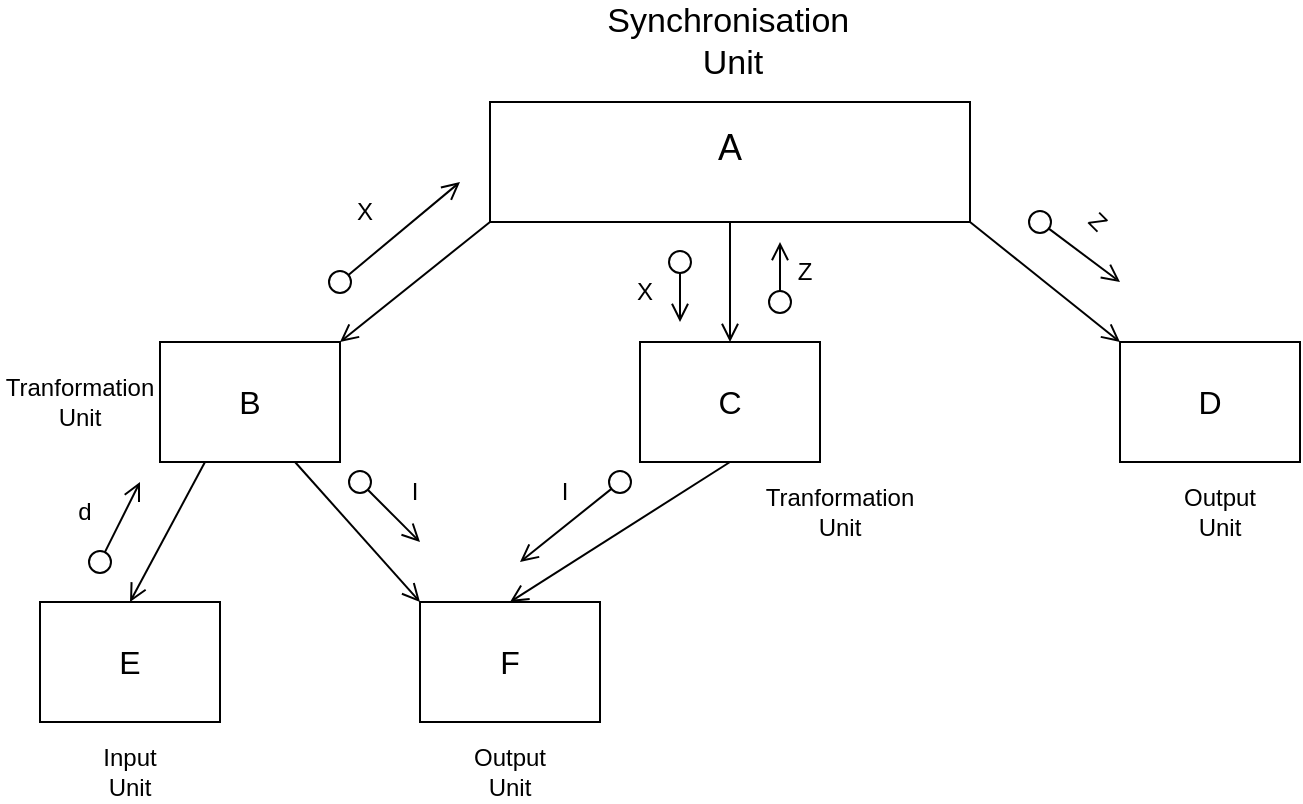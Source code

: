 <mxfile version="25.0.2">
  <diagram name="Page-1" id="kbM60ReMTpIU0pnQNgr1">
    <mxGraphModel dx="743" dy="487" grid="1" gridSize="10" guides="1" tooltips="1" connect="1" arrows="1" fold="1" page="1" pageScale="1" pageWidth="850" pageHeight="1100" math="0" shadow="0">
      <root>
        <mxCell id="0" />
        <mxCell id="1" parent="0" />
        <mxCell id="r5RCpxfs6dANwd4lEPis-1" value="&lt;span style=&quot;font-size: 18px;&quot;&gt;A&lt;/span&gt;&lt;br&gt;&lt;div&gt;&lt;br&gt;&lt;/div&gt;" style="rounded=0;whiteSpace=wrap;html=1;fillColor=none;" vertex="1" parent="1">
          <mxGeometry x="255" y="80" width="240" height="60" as="geometry" />
        </mxCell>
        <mxCell id="r5RCpxfs6dANwd4lEPis-3" value="&lt;font style=&quot;font-size: 16px;&quot;&gt;D&lt;/font&gt;" style="rounded=0;whiteSpace=wrap;html=1;fillColor=none;" vertex="1" parent="1">
          <mxGeometry x="570" y="200" width="90" height="60" as="geometry" />
        </mxCell>
        <mxCell id="r5RCpxfs6dANwd4lEPis-4" value="&lt;font style=&quot;font-size: 16px;&quot;&gt;C&lt;/font&gt;" style="rounded=0;whiteSpace=wrap;html=1;fillColor=none;" vertex="1" parent="1">
          <mxGeometry x="330" y="200" width="90" height="60" as="geometry" />
        </mxCell>
        <mxCell id="r5RCpxfs6dANwd4lEPis-5" value="&lt;font style=&quot;font-size: 16px;&quot;&gt;B&lt;/font&gt;" style="rounded=0;whiteSpace=wrap;html=1;fillColor=none;" vertex="1" parent="1">
          <mxGeometry x="90" y="200" width="90" height="60" as="geometry" />
        </mxCell>
        <mxCell id="r5RCpxfs6dANwd4lEPis-6" value="&lt;font style=&quot;font-size: 16px;&quot;&gt;F&lt;/font&gt;" style="rounded=0;whiteSpace=wrap;html=1;fillColor=none;" vertex="1" parent="1">
          <mxGeometry x="220" y="330" width="90" height="60" as="geometry" />
        </mxCell>
        <mxCell id="r5RCpxfs6dANwd4lEPis-7" value="&lt;font style=&quot;font-size: 16px;&quot;&gt;E&lt;/font&gt;" style="rounded=0;whiteSpace=wrap;html=1;fillColor=none;" vertex="1" parent="1">
          <mxGeometry x="30" y="330" width="90" height="60" as="geometry" />
        </mxCell>
        <mxCell id="r5RCpxfs6dANwd4lEPis-8" value="" style="endArrow=open;endSize=7;html=1;rounded=0;exitX=0.5;exitY=1;exitDx=0;exitDy=0;entryX=0.5;entryY=0;entryDx=0;entryDy=0;" edge="1" parent="1" source="r5RCpxfs6dANwd4lEPis-1" target="r5RCpxfs6dANwd4lEPis-4">
          <mxGeometry width="160" relative="1" as="geometry">
            <mxPoint x="450" y="300" as="sourcePoint" />
            <mxPoint x="600" y="300" as="targetPoint" />
          </mxGeometry>
        </mxCell>
        <mxCell id="r5RCpxfs6dANwd4lEPis-9" value="" style="endArrow=open;endSize=7;html=1;rounded=0;exitX=1;exitY=1;exitDx=0;exitDy=0;entryX=0;entryY=0;entryDx=0;entryDy=0;" edge="1" parent="1" source="r5RCpxfs6dANwd4lEPis-1" target="r5RCpxfs6dANwd4lEPis-3">
          <mxGeometry width="160" relative="1" as="geometry">
            <mxPoint x="460" y="310" as="sourcePoint" />
            <mxPoint x="610" y="310" as="targetPoint" />
          </mxGeometry>
        </mxCell>
        <mxCell id="r5RCpxfs6dANwd4lEPis-10" value="" style="endArrow=open;endSize=7;html=1;rounded=0;exitX=0;exitY=1;exitDx=0;exitDy=0;entryX=1;entryY=0;entryDx=0;entryDy=0;" edge="1" parent="1" source="r5RCpxfs6dANwd4lEPis-1" target="r5RCpxfs6dANwd4lEPis-5">
          <mxGeometry width="160" relative="1" as="geometry">
            <mxPoint x="470" y="320" as="sourcePoint" />
            <mxPoint x="620" y="320" as="targetPoint" />
          </mxGeometry>
        </mxCell>
        <mxCell id="r5RCpxfs6dANwd4lEPis-11" value="" style="endArrow=open;endSize=7;html=1;rounded=0;exitX=0.5;exitY=1;exitDx=0;exitDy=0;entryX=0.5;entryY=0;entryDx=0;entryDy=0;" edge="1" parent="1" source="r5RCpxfs6dANwd4lEPis-4" target="r5RCpxfs6dANwd4lEPis-6">
          <mxGeometry width="160" relative="1" as="geometry">
            <mxPoint x="480" y="330" as="sourcePoint" />
            <mxPoint x="630" y="330" as="targetPoint" />
          </mxGeometry>
        </mxCell>
        <mxCell id="r5RCpxfs6dANwd4lEPis-12" value="" style="endArrow=open;endSize=7;html=1;rounded=0;exitX=0.75;exitY=1;exitDx=0;exitDy=0;entryX=0;entryY=0;entryDx=0;entryDy=0;" edge="1" parent="1" source="r5RCpxfs6dANwd4lEPis-5" target="r5RCpxfs6dANwd4lEPis-6">
          <mxGeometry width="160" relative="1" as="geometry">
            <mxPoint x="490" y="340" as="sourcePoint" />
            <mxPoint x="640" y="340" as="targetPoint" />
          </mxGeometry>
        </mxCell>
        <mxCell id="r5RCpxfs6dANwd4lEPis-13" value="" style="endArrow=open;endSize=7;html=1;rounded=0;exitX=0.25;exitY=1;exitDx=0;exitDy=0;entryX=0.5;entryY=0;entryDx=0;entryDy=0;" edge="1" parent="1" source="r5RCpxfs6dANwd4lEPis-5" target="r5RCpxfs6dANwd4lEPis-7">
          <mxGeometry width="160" relative="1" as="geometry">
            <mxPoint x="500" y="350" as="sourcePoint" />
            <mxPoint x="140" y="310" as="targetPoint" />
          </mxGeometry>
        </mxCell>
        <mxCell id="r5RCpxfs6dANwd4lEPis-14" value="" style="html=1;verticalAlign=bottom;startArrow=oval;startFill=0;endArrow=open;startSize=11;endSize=7;curved=0;rounded=0;targetPerimeterSpacing=15;sourcePerimeterSpacing=19;jumpStyle=none;" edge="1" parent="1">
          <mxGeometry width="80" relative="1" as="geometry">
            <mxPoint x="180" y="170" as="sourcePoint" />
            <mxPoint x="240" y="120" as="targetPoint" />
          </mxGeometry>
        </mxCell>
        <mxCell id="r5RCpxfs6dANwd4lEPis-15" value="" style="html=1;verticalAlign=bottom;startArrow=oval;startFill=0;endArrow=open;startSize=11;endSize=7;curved=0;rounded=0;targetPerimeterSpacing=15;sourcePerimeterSpacing=19;jumpStyle=none;" edge="1" parent="1">
          <mxGeometry width="80" relative="1" as="geometry">
            <mxPoint x="60" y="310" as="sourcePoint" />
            <mxPoint x="80" y="270" as="targetPoint" />
          </mxGeometry>
        </mxCell>
        <mxCell id="r5RCpxfs6dANwd4lEPis-16" value="" style="html=1;verticalAlign=bottom;startArrow=oval;startFill=0;endArrow=open;startSize=11;endSize=7;curved=0;rounded=0;targetPerimeterSpacing=15;sourcePerimeterSpacing=19;jumpStyle=none;" edge="1" parent="1">
          <mxGeometry width="80" relative="1" as="geometry">
            <mxPoint x="190" y="270" as="sourcePoint" />
            <mxPoint x="220" y="300" as="targetPoint" />
          </mxGeometry>
        </mxCell>
        <mxCell id="r5RCpxfs6dANwd4lEPis-17" value="" style="html=1;verticalAlign=bottom;startArrow=oval;startFill=0;endArrow=open;startSize=11;endSize=7;curved=0;rounded=0;targetPerimeterSpacing=15;sourcePerimeterSpacing=19;jumpStyle=none;" edge="1" parent="1">
          <mxGeometry width="80" relative="1" as="geometry">
            <mxPoint x="320" y="270" as="sourcePoint" />
            <mxPoint x="270" y="310" as="targetPoint" />
          </mxGeometry>
        </mxCell>
        <mxCell id="r5RCpxfs6dANwd4lEPis-18" value="" style="html=1;verticalAlign=bottom;startArrow=oval;startFill=0;endArrow=open;startSize=11;endSize=7;curved=0;rounded=0;targetPerimeterSpacing=15;sourcePerimeterSpacing=19;jumpStyle=none;" edge="1" parent="1">
          <mxGeometry width="80" relative="1" as="geometry">
            <mxPoint x="530" y="140" as="sourcePoint" />
            <mxPoint x="570" y="170" as="targetPoint" />
          </mxGeometry>
        </mxCell>
        <mxCell id="r5RCpxfs6dANwd4lEPis-19" value="" style="html=1;verticalAlign=bottom;startArrow=oval;startFill=0;endArrow=open;startSize=11;endSize=7;curved=0;rounded=0;targetPerimeterSpacing=15;sourcePerimeterSpacing=19;jumpStyle=none;" edge="1" parent="1">
          <mxGeometry width="80" relative="1" as="geometry">
            <mxPoint x="400" y="180" as="sourcePoint" />
            <mxPoint x="400" y="150" as="targetPoint" />
          </mxGeometry>
        </mxCell>
        <mxCell id="r5RCpxfs6dANwd4lEPis-20" value="" style="html=1;verticalAlign=bottom;startArrow=oval;startFill=0;endArrow=open;startSize=11;endSize=7;curved=0;rounded=0;targetPerimeterSpacing=15;sourcePerimeterSpacing=19;jumpStyle=none;" edge="1" parent="1">
          <mxGeometry width="80" relative="1" as="geometry">
            <mxPoint x="350" y="160" as="sourcePoint" />
            <mxPoint x="350" y="190" as="targetPoint" />
          </mxGeometry>
        </mxCell>
        <mxCell id="r5RCpxfs6dANwd4lEPis-21" value="Z" style="text;html=1;align=center;verticalAlign=middle;whiteSpace=wrap;rounded=0;rotation=45;" vertex="1" parent="1">
          <mxGeometry x="540" y="130" width="37.9" height="20" as="geometry" />
        </mxCell>
        <mxCell id="r5RCpxfs6dANwd4lEPis-25" value="Z" style="text;html=1;align=center;verticalAlign=middle;whiteSpace=wrap;rounded=0;" vertex="1" parent="1">
          <mxGeometry x="400" y="150" width="25" height="30" as="geometry" />
        </mxCell>
        <mxCell id="r5RCpxfs6dANwd4lEPis-27" value="X" style="text;html=1;align=center;verticalAlign=middle;whiteSpace=wrap;rounded=0;" vertex="1" parent="1">
          <mxGeometry x="320" y="160" width="25" height="30" as="geometry" />
        </mxCell>
        <mxCell id="r5RCpxfs6dANwd4lEPis-31" value="d" style="text;html=1;align=center;verticalAlign=middle;whiteSpace=wrap;rounded=0;" vertex="1" parent="1">
          <mxGeometry x="40" y="270" width="25" height="30" as="geometry" />
        </mxCell>
        <mxCell id="r5RCpxfs6dANwd4lEPis-32" value="X" style="text;html=1;align=center;verticalAlign=middle;whiteSpace=wrap;rounded=0;" vertex="1" parent="1">
          <mxGeometry x="180" y="120" width="25" height="30" as="geometry" />
        </mxCell>
        <mxCell id="r5RCpxfs6dANwd4lEPis-33" value="I" style="text;html=1;align=center;verticalAlign=middle;whiteSpace=wrap;rounded=0;" vertex="1" parent="1">
          <mxGeometry x="280" y="260" width="25" height="30" as="geometry" />
        </mxCell>
        <mxCell id="r5RCpxfs6dANwd4lEPis-34" value="I" style="text;html=1;align=center;verticalAlign=middle;whiteSpace=wrap;rounded=0;" vertex="1" parent="1">
          <mxGeometry x="205" y="260" width="25" height="30" as="geometry" />
        </mxCell>
        <mxCell id="r5RCpxfs6dANwd4lEPis-35" value="Output&lt;div&gt;U&lt;span style=&quot;color: rgba(0, 0, 0, 0); font-family: monospace; font-size: 0px; text-align: start; text-wrap: nowrap; background-color: initial;&quot;&gt;%3CmxGraphModel%3E%3Croot%3E%3CmxCell%20id%3D%220%22%2F%3E%3CmxCell%20id%3D%221%22%20parent%3D%220%22%2F%3E%3CmxCell%20id%3D%222%22%20value%3D%22I%22%20style%3D%22text%3Bhtml%3D1%3Balign%3Dcenter%3BverticalAlign%3Dmiddle%3BwhiteSpace%3Dwrap%3Brounded%3D0%3B%22%20vertex%3D%221%22%20parent%3D%221%22%3E%3CmxGeometry%20x%3D%22270%22%20y%3D%22260%22%20width%3D%2225%22%20height%3D%2230%22%20as%3D%22geometry%22%2F%3E%3C%2FmxCell%3E%3C%2Froot%3E%3C%2FmxGraphModel%3E&lt;/span&gt;&lt;span style=&quot;color: rgba(0, 0, 0, 0); font-family: monospace; font-size: 0px; text-align: start; text-wrap: nowrap; background-color: initial;&quot;&gt;%3CmxGraphModel%3E%3Croot%3E%3CmxCell%20id%3D%220%22%2F%3E%3CmxCell%20id%3D%221%22%20parent%3D%220%22%2F%3E%3CmxCell%20id%3D%222%22%20value%3D%22I%22%20style%3D%22text%3Bhtml%3D1%3Balign%3Dcenter%3BverticalAlign%3Dmiddle%3BwhiteSpace%3Dwrap%3Brounded%3D0%3B%22%20vertex%3D%221%22%20parent%3D%221%22%3E%3CmxGeometry%20x%3D%22270%22%20y%3D%22260%22%20width%3D%2225%22%20height%3D%2230%22%20as%3D%22geometry%22%2F%3E%3C%2FmxCell%3E%3C%2Froot%3E%3C%2FmxGraphModel%3E&lt;/span&gt;&lt;span style=&quot;background-color: initial;&quot;&gt;nit&lt;/span&gt;&lt;/div&gt;" style="text;html=1;align=center;verticalAlign=middle;whiteSpace=wrap;rounded=0;" vertex="1" parent="1">
          <mxGeometry x="590" y="270" width="60" height="30" as="geometry" />
        </mxCell>
        <mxCell id="r5RCpxfs6dANwd4lEPis-36" value="Output&lt;div&gt;U&lt;span style=&quot;color: rgba(0, 0, 0, 0); font-family: monospace; font-size: 0px; text-align: start; text-wrap: nowrap; background-color: initial;&quot;&gt;%3CmxGraphModel%3E%3Croot%3E%3CmxCell%20id%3D%220%22%2F%3E%3CmxCell%20id%3D%221%22%20parent%3D%220%22%2F%3E%3CmxCell%20id%3D%222%22%20value%3D%22I%22%20style%3D%22text%3Bhtml%3D1%3Balign%3Dcenter%3BverticalAlign%3Dmiddle%3BwhiteSpace%3Dwrap%3Brounded%3D0%3B%22%20vertex%3D%221%22%20parent%3D%221%22%3E%3CmxGeometry%20x%3D%22270%22%20y%3D%22260%22%20width%3D%2225%22%20height%3D%2230%22%20as%3D%22geometry%22%2F%3E%3C%2FmxCell%3E%3C%2Froot%3E%3C%2FmxGraphModel%3E&lt;/span&gt;&lt;span style=&quot;color: rgba(0, 0, 0, 0); font-family: monospace; font-size: 0px; text-align: start; text-wrap: nowrap; background-color: initial;&quot;&gt;%3CmxGraphModel%3E%3Croot%3E%3CmxCell%20id%3D%220%22%2F%3E%3CmxCell%20id%3D%221%22%20parent%3D%220%22%2F%3E%3CmxCell%20id%3D%222%22%20value%3D%22I%22%20style%3D%22text%3Bhtml%3D1%3Balign%3Dcenter%3BverticalAlign%3Dmiddle%3BwhiteSpace%3Dwrap%3Brounded%3D0%3B%22%20vertex%3D%221%22%20parent%3D%221%22%3E%3CmxGeometry%20x%3D%22270%22%20y%3D%22260%22%20width%3D%2225%22%20height%3D%2230%22%20as%3D%22geometry%22%2F%3E%3C%2FmxCell%3E%3C%2Froot%3E%3C%2FmxGraphModel%3E&lt;/span&gt;&lt;span style=&quot;background-color: initial;&quot;&gt;nit&lt;/span&gt;&lt;/div&gt;" style="text;html=1;align=center;verticalAlign=middle;whiteSpace=wrap;rounded=0;" vertex="1" parent="1">
          <mxGeometry x="235" y="400" width="60" height="30" as="geometry" />
        </mxCell>
        <mxCell id="r5RCpxfs6dANwd4lEPis-37" value="Input&lt;div&gt;U&lt;span style=&quot;color: rgba(0, 0, 0, 0); font-family: monospace; font-size: 0px; text-align: start; text-wrap: nowrap; background-color: initial;&quot;&gt;%3CmxGraphModel%3E%3Croot%3E%3CmxCell%20id%3D%220%22%2F%3E%3CmxCell%20id%3D%221%22%20parent%3D%220%22%2F%3E%3CmxCell%20id%3D%222%22%20value%3D%22I%22%20style%3D%22text%3Bhtml%3D1%3Balign%3Dcenter%3BverticalAlign%3Dmiddle%3BwhiteSpace%3Dwrap%3Brounded%3D0%3B%22%20vertex%3D%221%22%20parent%3D%221%22%3E%3CmxGeometry%20x%3D%22270%22%20y%3D%22260%22%20width%3D%2225%22%20height%3D%2230%22%20as%3D%22geometry%22%2F%3E%3C%2FmxCell%3E%3C%2Froot%3E%3C%2FmxGraphModel%3E&lt;/span&gt;&lt;span style=&quot;color: rgba(0, 0, 0, 0); font-family: monospace; font-size: 0px; text-align: start; text-wrap: nowrap; background-color: initial;&quot;&gt;%3CmxGraphModel%3E%3Croot%3E%3CmxCell%20id%3D%220%22%2F%3E%3CmxCell%20id%3D%221%22%20parent%3D%220%22%2F%3E%3CmxCell%20id%3D%222%22%20value%3D%22I%22%20style%3D%22text%3Bhtml%3D1%3Balign%3Dcenter%3BverticalAlign%3Dmiddle%3BwhiteSpace%3Dwrap%3Brounded%3D0%3B%22%20vertex%3D%221%22%20parent%3D%221%22%3E%3CmxGeometry%20x%3D%22270%22%20y%3D%22260%22%20width%3D%2225%22%20height%3D%2230%22%20as%3D%22geometry%22%2F%3E%3C%2FmxCell%3E%3C%2Froot%3E%3C%2FmxGraphModel%3E&lt;/span&gt;&lt;span style=&quot;background-color: initial;&quot;&gt;nit&lt;/span&gt;&lt;/div&gt;" style="text;html=1;align=center;verticalAlign=middle;whiteSpace=wrap;rounded=0;" vertex="1" parent="1">
          <mxGeometry x="45" y="400" width="60" height="30" as="geometry" />
        </mxCell>
        <mxCell id="r5RCpxfs6dANwd4lEPis-38" value="&lt;div&gt;Tranformation&lt;/div&gt;&lt;div&gt;U&lt;span style=&quot;color: rgba(0, 0, 0, 0); font-family: monospace; font-size: 0px; text-align: start; text-wrap: nowrap; background-color: initial;&quot;&gt;%3CmxGraphModel%3E%3Croot%3E%3CmxCell%20id%3D%220%22%2F%3E%3CmxCell%20id%3D%221%22%20parent%3D%220%22%2F%3E%3CmxCell%20id%3D%222%22%20value%3D%22I%22%20style%3D%22text%3Bhtml%3D1%3Balign%3Dcenter%3BverticalAlign%3Dmiddle%3BwhiteSpace%3Dwrap%3Brounded%3D0%3B%22%20vertex%3D%221%22%20parent%3D%221%22%3E%3CmxGeometry%20x%3D%22270%22%20y%3D%22260%22%20width%3D%2225%22%20height%3D%2230%22%20as%3D%22geometry%22%2F%3E%3C%2FmxCell%3E%3C%2Froot%3E%3C%2FmxGraphModel%3E&lt;/span&gt;&lt;span style=&quot;color: rgba(0, 0, 0, 0); font-family: monospace; font-size: 0px; text-align: start; text-wrap: nowrap; background-color: initial;&quot;&gt;%3CmxGraphModel%3E%3Croot%3E%3CmxCell%20id%3D%220%22%2F%3E%3CmxCell%20id%3D%221%22%20parent%3D%220%22%2F%3E%3CmxCell%20id%3D%222%22%20value%3D%22I%22%20style%3D%22text%3Bhtml%3D1%3Balign%3Dcenter%3BverticalAlign%3Dmiddle%3BwhiteSpace%3Dwrap%3Brounded%3D0%3B%22%20vertex%3D%221%22%20parent%3D%221%22%3E%3CmxGeometry%20x%3D%22270%22%20y%3D%22260%22%20width%3D%2225%22%20height%3D%2230%22%20as%3D%22geometry%22%2F%3E%3C%2FmxCell%3E%3C%2Froot%3E%3C%2FmxGraphModel%3E&lt;/span&gt;&lt;span style=&quot;background-color: initial;&quot;&gt;nit&lt;/span&gt;&lt;/div&gt;" style="text;html=1;align=center;verticalAlign=middle;whiteSpace=wrap;rounded=0;" vertex="1" parent="1">
          <mxGeometry x="390" y="270" width="80" height="30" as="geometry" />
        </mxCell>
        <mxCell id="r5RCpxfs6dANwd4lEPis-39" value="&lt;div&gt;Tranformation&lt;/div&gt;&lt;div&gt;U&lt;span style=&quot;color: rgba(0, 0, 0, 0); font-family: monospace; font-size: 0px; text-align: start; text-wrap: nowrap; background-color: initial;&quot;&gt;%3CmxGraphModel%3E%3Croot%3E%3CmxCell%20id%3D%220%22%2F%3E%3CmxCell%20id%3D%221%22%20parent%3D%220%22%2F%3E%3CmxCell%20id%3D%222%22%20value%3D%22I%22%20style%3D%22text%3Bhtml%3D1%3Balign%3Dcenter%3BverticalAlign%3Dmiddle%3BwhiteSpace%3Dwrap%3Brounded%3D0%3B%22%20vertex%3D%221%22%20parent%3D%221%22%3E%3CmxGeometry%20x%3D%22270%22%20y%3D%22260%22%20width%3D%2225%22%20height%3D%2230%22%20as%3D%22geometry%22%2F%3E%3C%2FmxCell%3E%3C%2Froot%3E%3C%2FmxGraphModel%3E&lt;/span&gt;&lt;span style=&quot;color: rgba(0, 0, 0, 0); font-family: monospace; font-size: 0px; text-align: start; text-wrap: nowrap; background-color: initial;&quot;&gt;%3CmxGraphModel%3E%3Croot%3E%3CmxCell%20id%3D%220%22%2F%3E%3CmxCell%20id%3D%221%22%20parent%3D%220%22%2F%3E%3CmxCell%20id%3D%222%22%20value%3D%22I%22%20style%3D%22text%3Bhtml%3D1%3Balign%3Dcenter%3BverticalAlign%3Dmiddle%3BwhiteSpace%3Dwrap%3Brounded%3D0%3B%22%20vertex%3D%221%22%20parent%3D%221%22%3E%3CmxGeometry%20x%3D%22270%22%20y%3D%22260%22%20width%3D%2225%22%20height%3D%2230%22%20as%3D%22geometry%22%2F%3E%3C%2FmxCell%3E%3C%2Froot%3E%3C%2FmxGraphModel%3E&lt;/span&gt;&lt;span style=&quot;background-color: initial;&quot;&gt;nit&lt;/span&gt;&lt;/div&gt;" style="text;html=1;align=center;verticalAlign=middle;whiteSpace=wrap;rounded=0;" vertex="1" parent="1">
          <mxGeometry x="10" y="215" width="80" height="30" as="geometry" />
        </mxCell>
        <mxCell id="r5RCpxfs6dANwd4lEPis-40" value="&lt;font style=&quot;font-size: 17px;&quot;&gt;Synchronisation&amp;nbsp;&lt;/font&gt;&lt;div&gt;&lt;font style=&quot;font-size: 17px;&quot;&gt;Unit&lt;/font&gt;&lt;/div&gt;" style="text;html=1;align=center;verticalAlign=middle;whiteSpace=wrap;rounded=0;" vertex="1" parent="1">
          <mxGeometry x="295" y="30" width="162.5" height="40" as="geometry" />
        </mxCell>
      </root>
    </mxGraphModel>
  </diagram>
</mxfile>
